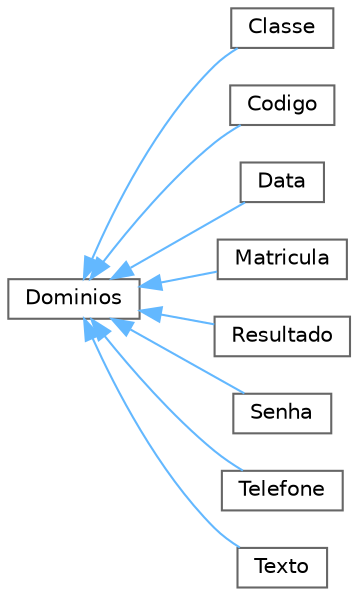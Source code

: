 digraph "Representação gráfica da hiearquia da classe"
{
 // INTERACTIVE_SVG=YES
 // LATEX_PDF_SIZE
  bgcolor="transparent";
  edge [fontname=Helvetica,fontsize=10,labelfontname=Helvetica,labelfontsize=10];
  node [fontname=Helvetica,fontsize=10,shape=box,height=0.2,width=0.4];
  rankdir="LR";
  Node0 [label="Dominios",height=0.2,width=0.4,color="grey40", fillcolor="white", style="filled",URL="$class_dominios.html",tooltip="Classe abstrata que representa um domínio genérico."];
  Node0 -> Node1 [dir="back",color="steelblue1",style="solid"];
  Node1 [label="Classe",height=0.2,width=0.4,color="grey40", fillcolor="white", style="filled",URL="$class_classe.html",tooltip=" "];
  Node0 -> Node2 [dir="back",color="steelblue1",style="solid"];
  Node2 [label="Codigo",height=0.2,width=0.4,color="grey40", fillcolor="white", style="filled",URL="$class_codigo.html",tooltip="Padrão para representação da classe Codigo."];
  Node0 -> Node3 [dir="back",color="steelblue1",style="solid"];
  Node3 [label="Data",height=0.2,width=0.4,color="grey40", fillcolor="white", style="filled",URL="$class_data.html",tooltip="Classe que representa uma data padronizada."];
  Node0 -> Node4 [dir="back",color="steelblue1",style="solid"];
  Node4 [label="Matricula",height=0.2,width=0.4,color="grey40", fillcolor="white", style="filled",URL="$class_matricula.html",tooltip="Padrão para representação para a classe Matricula."];
  Node0 -> Node5 [dir="back",color="steelblue1",style="solid"];
  Node5 [label="Resultado",height=0.2,width=0.4,color="grey40", fillcolor="white", style="filled",URL="$class_resultado.html",tooltip=" "];
  Node0 -> Node6 [dir="back",color="steelblue1",style="solid"];
  Node6 [label="Senha",height=0.2,width=0.4,color="grey40", fillcolor="white", style="filled",URL="$class_senha.html",tooltip="Classe que representa uma senha."];
  Node0 -> Node7 [dir="back",color="steelblue1",style="solid"];
  Node7 [label="Telefone",height=0.2,width=0.4,color="grey40", fillcolor="white", style="filled",URL="$class_telefone.html",tooltip="Padrão para representação da Classe Telefone."];
  Node0 -> Node8 [dir="back",color="steelblue1",style="solid"];
  Node8 [label="Texto",height=0.2,width=0.4,color="grey40", fillcolor="white", style="filled",URL="$class_texto.html",tooltip="Classe que representa texto padronizado."];
}
